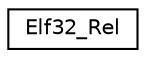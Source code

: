 digraph "Graphical Class Hierarchy"
{
 // LATEX_PDF_SIZE
  edge [fontname="Helvetica",fontsize="10",labelfontname="Helvetica",labelfontsize="10"];
  node [fontname="Helvetica",fontsize="10",shape=record];
  rankdir="LR";
  Node0 [label="Elf32_Rel",height=0.2,width=0.4,color="black", fillcolor="white", style="filled",URL="$structElf32__Rel.html",tooltip=" "];
}

